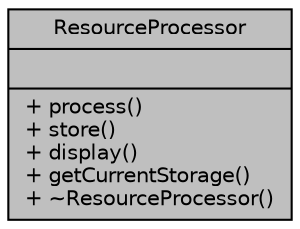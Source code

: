 digraph "ResourceProcessor"
{
 // LATEX_PDF_SIZE
  edge [fontname="Helvetica",fontsize="10",labelfontname="Helvetica",labelfontsize="10"];
  node [fontname="Helvetica",fontsize="10",shape=record];
  Node1 [label="{ResourceProcessor\n||+ process()\l+ store()\l+ display()\l+ getCurrentStorage()\l+ ~ResourceProcessor()\l}",height=0.2,width=0.4,color="black", fillcolor="grey75", style="filled", fontcolor="black",tooltip="Abstract base class for processing and managing resources."];
}
